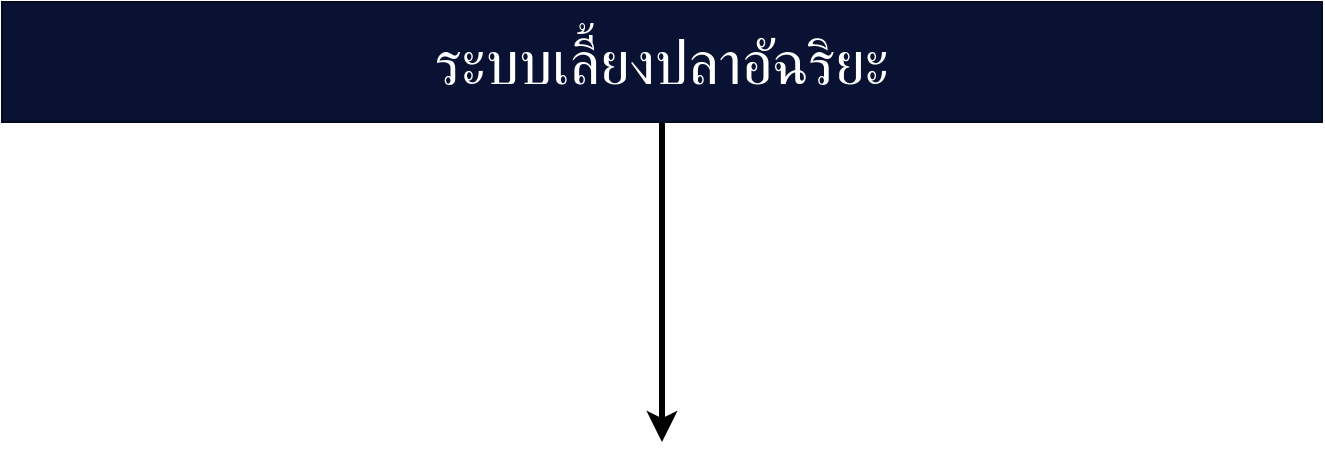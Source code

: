 <mxfile version="22.1.21" type="github">
  <diagram name="Page-1" id="d_FN3REUGLZMhBFf9ilf">
    <mxGraphModel dx="2317" dy="870" grid="1" gridSize="10" guides="1" tooltips="1" connect="1" arrows="1" fold="1" page="1" pageScale="1" pageWidth="850" pageHeight="1100" math="0" shadow="0">
      <root>
        <mxCell id="0" />
        <mxCell id="1" parent="0" />
        <mxCell id="XdVc7yrN9iz4PS009WeZ-2" style="edgeStyle=orthogonalEdgeStyle;rounded=0;orthogonalLoop=1;jettySize=auto;html=1;fontSize=30;spacing=3;strokeWidth=3;" edge="1" parent="1" source="XdVc7yrN9iz4PS009WeZ-1">
          <mxGeometry relative="1" as="geometry">
            <mxPoint x="-20" y="240" as="targetPoint" />
          </mxGeometry>
        </mxCell>
        <mxCell id="XdVc7yrN9iz4PS009WeZ-1" value="&lt;font style=&quot;font-size: 30px;&quot; color=&quot;#ffffff&quot;&gt;ระบบเลี้ยงปลาอัฉริยะ&lt;/font&gt;" style="rounded=0;whiteSpace=wrap;html=1;fillColor=#091233;strokeColor=#050B1F;fillStyle=auto;gradientColor=none;" vertex="1" parent="1">
          <mxGeometry x="-350" y="20" width="660" height="60" as="geometry" />
        </mxCell>
      </root>
    </mxGraphModel>
  </diagram>
</mxfile>
